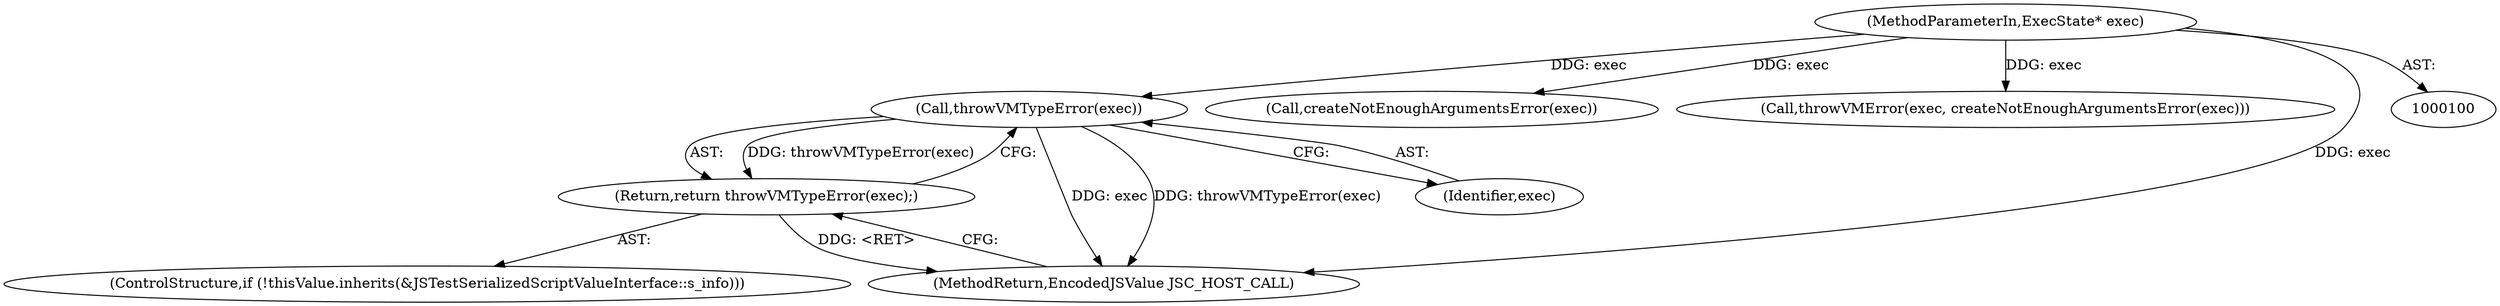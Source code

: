 digraph "0_Chrome_b944f670bb7a8a919daac497a4ea0536c954c201_54@pointer" {
"1000113" [label="(Call,throwVMTypeError(exec))"];
"1000101" [label="(MethodParameterIn,ExecState* exec)"];
"1000112" [label="(Return,return throwVMTypeError(exec);)"];
"1000101" [label="(MethodParameterIn,ExecState* exec)"];
"1000112" [label="(Return,return throwVMTypeError(exec);)"];
"1000134" [label="(Call,createNotEnoughArgumentsError(exec))"];
"1000132" [label="(Call,throwVMError(exec, createNotEnoughArgumentsError(exec)))"];
"1000107" [label="(ControlStructure,if (!thisValue.inherits(&JSTestSerializedScriptValueInterface::s_info)))"];
"1000168" [label="(MethodReturn,EncodedJSValue JSC_HOST_CALL)"];
"1000113" [label="(Call,throwVMTypeError(exec))"];
"1000114" [label="(Identifier,exec)"];
"1000113" -> "1000112"  [label="AST: "];
"1000113" -> "1000114"  [label="CFG: "];
"1000114" -> "1000113"  [label="AST: "];
"1000112" -> "1000113"  [label="CFG: "];
"1000113" -> "1000168"  [label="DDG: exec"];
"1000113" -> "1000168"  [label="DDG: throwVMTypeError(exec)"];
"1000113" -> "1000112"  [label="DDG: throwVMTypeError(exec)"];
"1000101" -> "1000113"  [label="DDG: exec"];
"1000101" -> "1000100"  [label="AST: "];
"1000101" -> "1000168"  [label="DDG: exec"];
"1000101" -> "1000132"  [label="DDG: exec"];
"1000101" -> "1000134"  [label="DDG: exec"];
"1000112" -> "1000107"  [label="AST: "];
"1000168" -> "1000112"  [label="CFG: "];
"1000112" -> "1000168"  [label="DDG: <RET>"];
}
